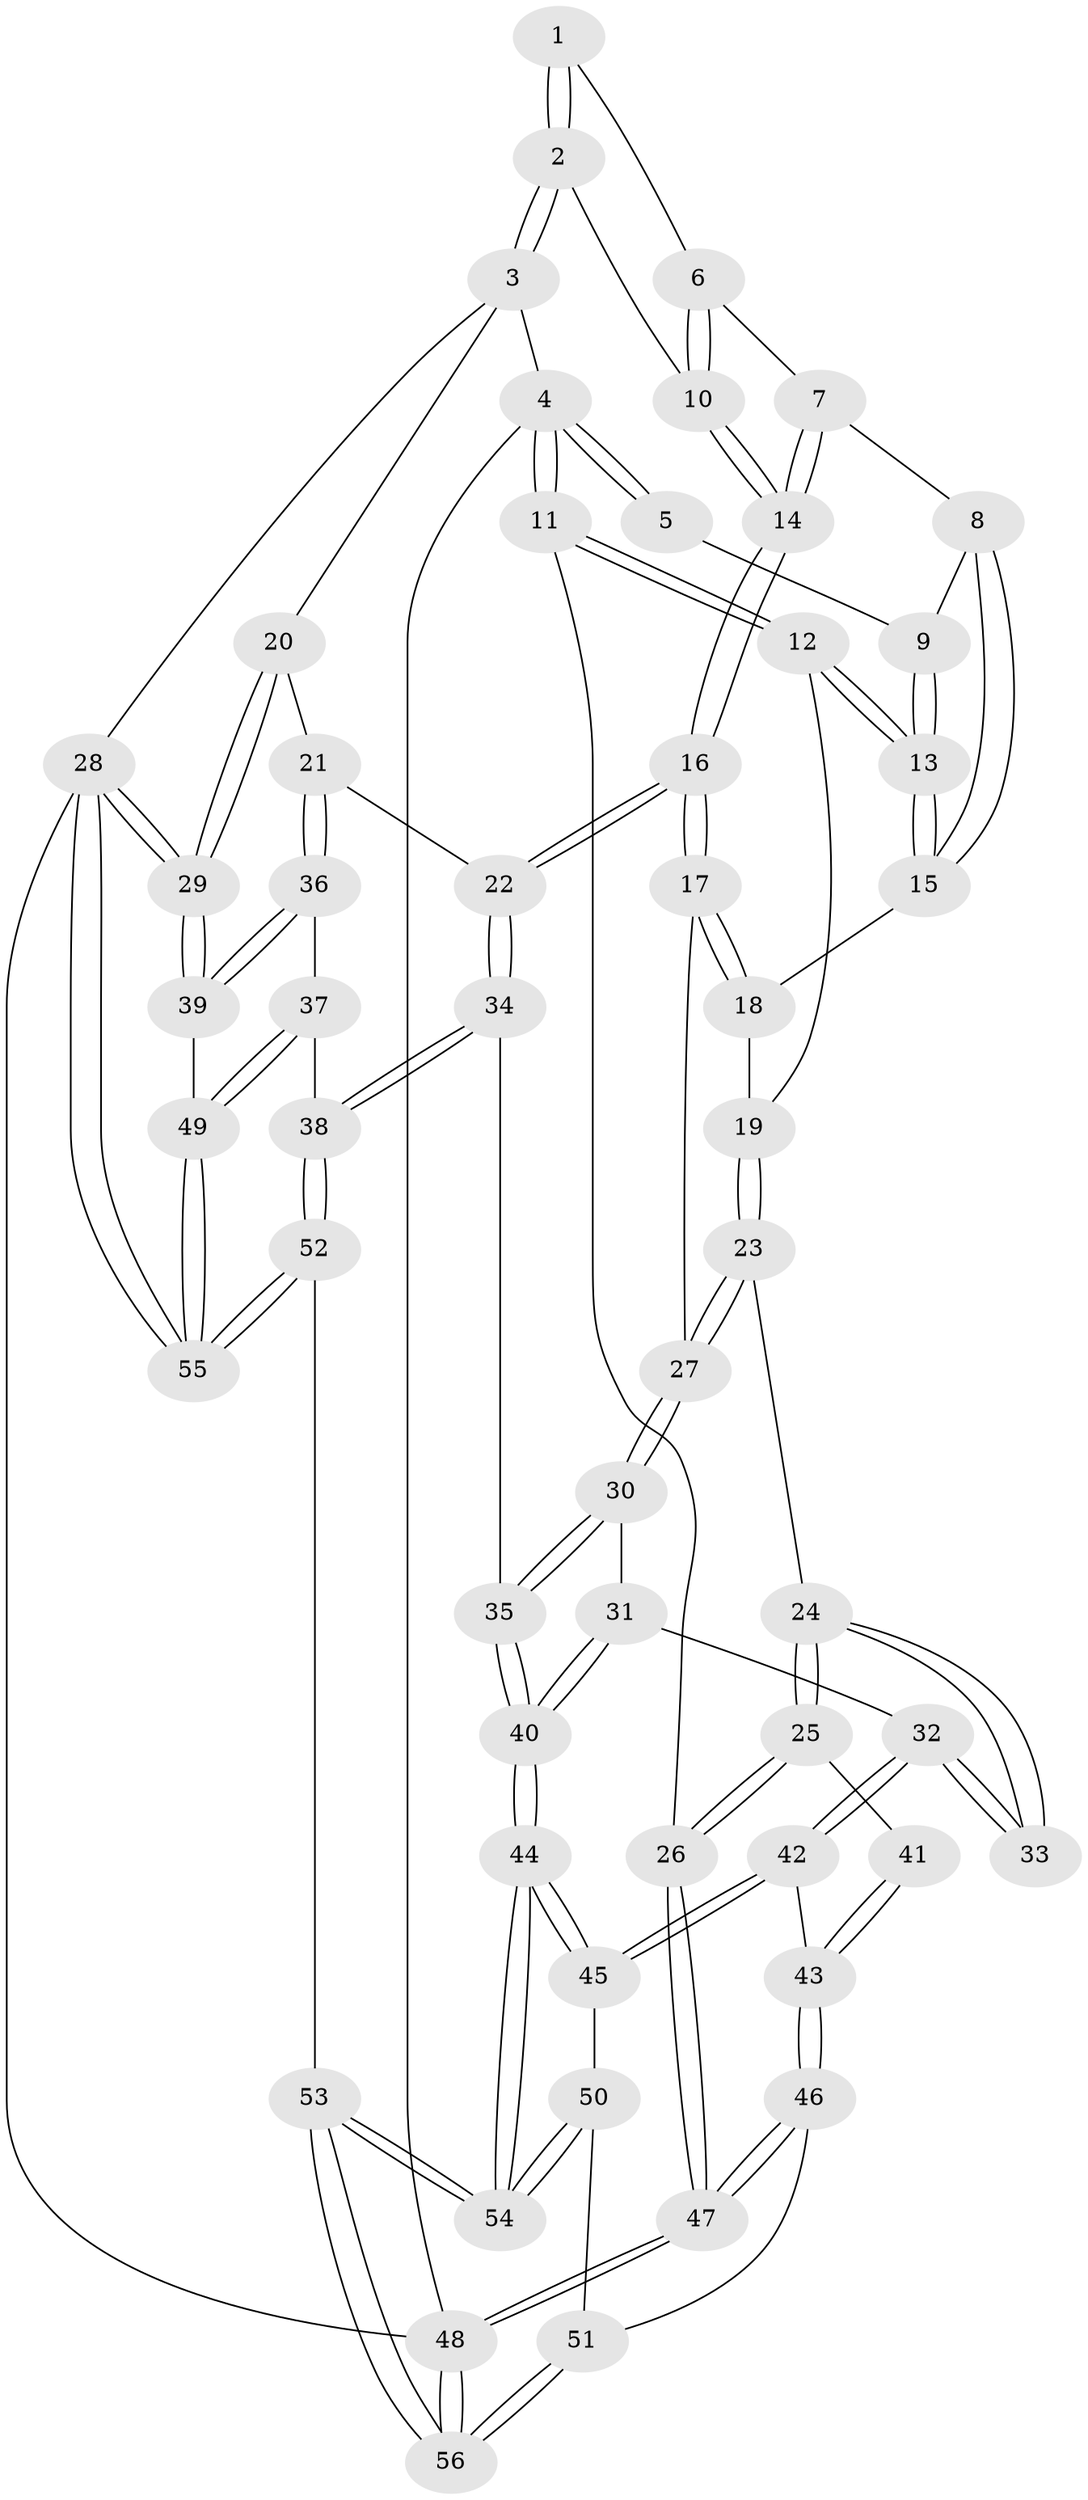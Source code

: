 // Generated by graph-tools (version 1.1) at 2025/51/03/09/25 03:51:01]
// undirected, 56 vertices, 137 edges
graph export_dot {
graph [start="1"]
  node [color=gray90,style=filled];
  1 [pos="+0.3504580106765294+0"];
  2 [pos="+1+0"];
  3 [pos="+1+0"];
  4 [pos="+0+0"];
  5 [pos="+0.2899604945683365+0"];
  6 [pos="+0.507329532821193+0.06616087717140919"];
  7 [pos="+0.49170999068913607+0.17261941539610323"];
  8 [pos="+0.37574972986622546+0.17565942176077337"];
  9 [pos="+0.2838677685237892+0"];
  10 [pos="+1+0"];
  11 [pos="+0+0.32851364923411586"];
  12 [pos="+0.01211449617732748+0.26897710199283337"];
  13 [pos="+0.05897080429188969+0.24365160138961914"];
  14 [pos="+0.7193427237080809+0.3010375108375287"];
  15 [pos="+0.329537990535049+0.2383984085730043"];
  16 [pos="+0.6962624568047332+0.38948860440905386"];
  17 [pos="+0.6193419179680826+0.4011245063928495"];
  18 [pos="+0.34799626039229536+0.29121626453477295"];
  19 [pos="+0.3203262108057397+0.46174843469715543"];
  20 [pos="+1+0.2995225368966764"];
  21 [pos="+0.8284390193131664+0.5276471944602258"];
  22 [pos="+0.7019013257287666+0.40642559085067875"];
  23 [pos="+0.3231857706962876+0.469595618981147"];
  24 [pos="+0.22208032903910632+0.5253770127459155"];
  25 [pos="+0+0.43336298553883146"];
  26 [pos="+0+0.35526980347058024"];
  27 [pos="+0.3736130311448173+0.5049035673508179"];
  28 [pos="+1+1"];
  29 [pos="+1+0.7130648044919375"];
  30 [pos="+0.37740303050185164+0.5433900803889729"];
  31 [pos="+0.2378335043685001+0.6532310175298144"];
  32 [pos="+0.2004980637766122+0.6412784488602098"];
  33 [pos="+0.20002395362888517+0.6404225753765053"];
  34 [pos="+0.547852102599353+0.7497794987175944"];
  35 [pos="+0.45823284633574407+0.7467921009105883"];
  36 [pos="+0.8397959042393844+0.5441582377468484"];
  37 [pos="+0.7423895835698133+0.7827616913379578"];
  38 [pos="+0.5537033320869656+0.7549595860216738"];
  39 [pos="+1+0.70197696140438"];
  40 [pos="+0.374208062031303+0.7992128985248022"];
  41 [pos="+0.02170540220905145+0.5745790130239662"];
  42 [pos="+0.11846592119376109+0.7966205927871093"];
  43 [pos="+0.10420492023875884+0.792314560872245"];
  44 [pos="+0.2939342127310453+0.9002738690348181"];
  45 [pos="+0.14526814257722506+0.8214302107964127"];
  46 [pos="+0+0.8501452857633007"];
  47 [pos="+0+0.8621913109497128"];
  48 [pos="+0+1"];
  49 [pos="+0.8049701145359583+0.8394095926249833"];
  50 [pos="+0.06801542140601949+0.9390003605340822"];
  51 [pos="+0.05945216426934098+0.9462721280062928"];
  52 [pos="+0.6566106652188529+1"];
  53 [pos="+0.3125177732268819+1"];
  54 [pos="+0.2980756726123515+1"];
  55 [pos="+0.8083727955135533+1"];
  56 [pos="+0.08802262786312459+1"];
  1 -- 2;
  1 -- 2;
  1 -- 6;
  2 -- 3;
  2 -- 3;
  2 -- 10;
  3 -- 4;
  3 -- 20;
  3 -- 28;
  4 -- 5;
  4 -- 5;
  4 -- 11;
  4 -- 11;
  4 -- 48;
  5 -- 9;
  6 -- 7;
  6 -- 10;
  6 -- 10;
  7 -- 8;
  7 -- 14;
  7 -- 14;
  8 -- 9;
  8 -- 15;
  8 -- 15;
  9 -- 13;
  9 -- 13;
  10 -- 14;
  10 -- 14;
  11 -- 12;
  11 -- 12;
  11 -- 26;
  12 -- 13;
  12 -- 13;
  12 -- 19;
  13 -- 15;
  13 -- 15;
  14 -- 16;
  14 -- 16;
  15 -- 18;
  16 -- 17;
  16 -- 17;
  16 -- 22;
  16 -- 22;
  17 -- 18;
  17 -- 18;
  17 -- 27;
  18 -- 19;
  19 -- 23;
  19 -- 23;
  20 -- 21;
  20 -- 29;
  20 -- 29;
  21 -- 22;
  21 -- 36;
  21 -- 36;
  22 -- 34;
  22 -- 34;
  23 -- 24;
  23 -- 27;
  23 -- 27;
  24 -- 25;
  24 -- 25;
  24 -- 33;
  24 -- 33;
  25 -- 26;
  25 -- 26;
  25 -- 41;
  26 -- 47;
  26 -- 47;
  27 -- 30;
  27 -- 30;
  28 -- 29;
  28 -- 29;
  28 -- 55;
  28 -- 55;
  28 -- 48;
  29 -- 39;
  29 -- 39;
  30 -- 31;
  30 -- 35;
  30 -- 35;
  31 -- 32;
  31 -- 40;
  31 -- 40;
  32 -- 33;
  32 -- 33;
  32 -- 42;
  32 -- 42;
  34 -- 35;
  34 -- 38;
  34 -- 38;
  35 -- 40;
  35 -- 40;
  36 -- 37;
  36 -- 39;
  36 -- 39;
  37 -- 38;
  37 -- 49;
  37 -- 49;
  38 -- 52;
  38 -- 52;
  39 -- 49;
  40 -- 44;
  40 -- 44;
  41 -- 43;
  41 -- 43;
  42 -- 43;
  42 -- 45;
  42 -- 45;
  43 -- 46;
  43 -- 46;
  44 -- 45;
  44 -- 45;
  44 -- 54;
  44 -- 54;
  45 -- 50;
  46 -- 47;
  46 -- 47;
  46 -- 51;
  47 -- 48;
  47 -- 48;
  48 -- 56;
  48 -- 56;
  49 -- 55;
  49 -- 55;
  50 -- 51;
  50 -- 54;
  50 -- 54;
  51 -- 56;
  51 -- 56;
  52 -- 53;
  52 -- 55;
  52 -- 55;
  53 -- 54;
  53 -- 54;
  53 -- 56;
  53 -- 56;
}
